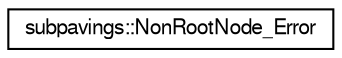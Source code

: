 digraph G
{
  edge [fontname="FreeSans",fontsize="10",labelfontname="FreeSans",labelfontsize="10"];
  node [fontname="FreeSans",fontsize="10",shape=record];
  rankdir="LR";
  Node1 [label="subpavings::NonRootNode_Error",height=0.2,width=0.4,color="black", fillcolor="white", style="filled",URL="$classsubpavings_1_1NonRootNode__Error.shtml"];
}
